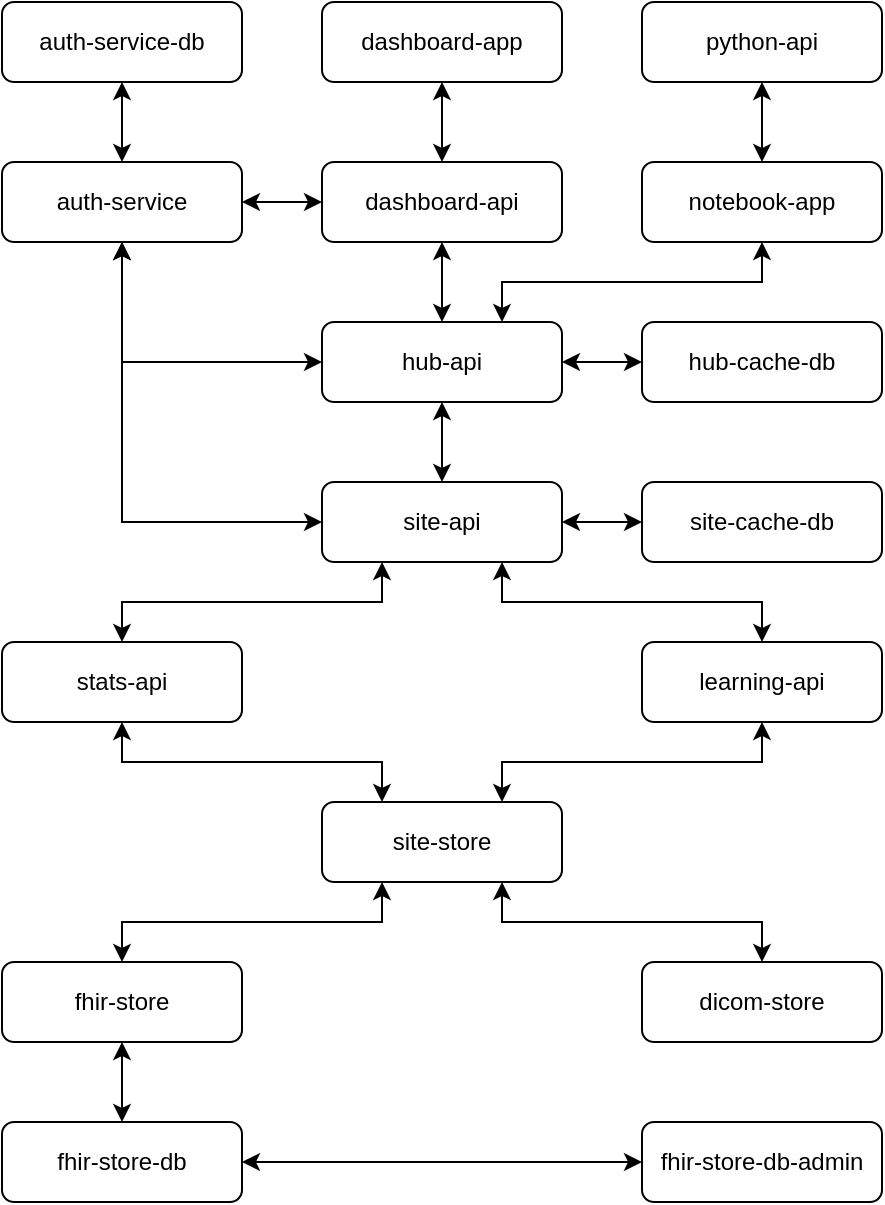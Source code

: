 <mxfile version="20.4.0" type="github">
  <diagram id="A6mGiJX77Anee0y3DD2L" name="Page-1">
    <mxGraphModel dx="911" dy="676" grid="1" gridSize="10" guides="1" tooltips="1" connect="1" arrows="1" fold="1" page="1" pageScale="1" pageWidth="5000" pageHeight="5000" math="0" shadow="0">
      <root>
        <mxCell id="0" />
        <mxCell id="1" parent="0" />
        <mxCell id="w7y_vHv0rKMgLHtO9g_5-16" style="edgeStyle=orthogonalEdgeStyle;rounded=0;orthogonalLoop=1;jettySize=auto;html=1;exitX=0.5;exitY=0;exitDx=0;exitDy=0;startArrow=classic;startFill=1;" edge="1" parent="1" source="w7y_vHv0rKMgLHtO9g_5-1" target="w7y_vHv0rKMgLHtO9g_5-15">
          <mxGeometry relative="1" as="geometry" />
        </mxCell>
        <mxCell id="w7y_vHv0rKMgLHtO9g_5-30" style="edgeStyle=orthogonalEdgeStyle;rounded=0;orthogonalLoop=1;jettySize=auto;html=1;exitX=1;exitY=0.5;exitDx=0;exitDy=0;startArrow=classic;startFill=1;" edge="1" parent="1" source="w7y_vHv0rKMgLHtO9g_5-1" target="w7y_vHv0rKMgLHtO9g_5-29">
          <mxGeometry relative="1" as="geometry" />
        </mxCell>
        <mxCell id="w7y_vHv0rKMgLHtO9g_5-50" style="edgeStyle=orthogonalEdgeStyle;rounded=0;orthogonalLoop=1;jettySize=auto;html=1;exitX=0.75;exitY=0;exitDx=0;exitDy=0;startArrow=classic;startFill=1;" edge="1" parent="1" source="w7y_vHv0rKMgLHtO9g_5-1" target="w7y_vHv0rKMgLHtO9g_5-49">
          <mxGeometry relative="1" as="geometry" />
        </mxCell>
        <mxCell id="w7y_vHv0rKMgLHtO9g_5-1" value="hub-api" style="rounded=1;whiteSpace=wrap;html=1;" vertex="1" parent="1">
          <mxGeometry x="280" y="200" width="120" height="40" as="geometry" />
        </mxCell>
        <mxCell id="w7y_vHv0rKMgLHtO9g_5-14" style="edgeStyle=orthogonalEdgeStyle;rounded=0;orthogonalLoop=1;jettySize=auto;html=1;exitX=0.5;exitY=0;exitDx=0;exitDy=0;startArrow=classic;startFill=1;" edge="1" parent="1" source="w7y_vHv0rKMgLHtO9g_5-4" target="w7y_vHv0rKMgLHtO9g_5-1">
          <mxGeometry relative="1" as="geometry" />
        </mxCell>
        <mxCell id="w7y_vHv0rKMgLHtO9g_5-31" style="edgeStyle=orthogonalEdgeStyle;rounded=0;orthogonalLoop=1;jettySize=auto;html=1;exitX=0.25;exitY=1;exitDx=0;exitDy=0;entryX=0.5;entryY=0;entryDx=0;entryDy=0;startArrow=classic;startFill=1;" edge="1" parent="1" source="w7y_vHv0rKMgLHtO9g_5-4" target="w7y_vHv0rKMgLHtO9g_5-6">
          <mxGeometry relative="1" as="geometry" />
        </mxCell>
        <mxCell id="w7y_vHv0rKMgLHtO9g_5-32" style="edgeStyle=orthogonalEdgeStyle;rounded=0;orthogonalLoop=1;jettySize=auto;html=1;exitX=0.75;exitY=1;exitDx=0;exitDy=0;startArrow=classic;startFill=1;" edge="1" parent="1" source="w7y_vHv0rKMgLHtO9g_5-4" target="w7y_vHv0rKMgLHtO9g_5-7">
          <mxGeometry relative="1" as="geometry" />
        </mxCell>
        <mxCell id="w7y_vHv0rKMgLHtO9g_5-33" style="edgeStyle=orthogonalEdgeStyle;rounded=0;orthogonalLoop=1;jettySize=auto;html=1;exitX=1;exitY=0.5;exitDx=0;exitDy=0;startArrow=classic;startFill=1;" edge="1" parent="1" source="w7y_vHv0rKMgLHtO9g_5-4" target="w7y_vHv0rKMgLHtO9g_5-8">
          <mxGeometry relative="1" as="geometry" />
        </mxCell>
        <mxCell id="w7y_vHv0rKMgLHtO9g_5-4" value="site-api" style="rounded=1;whiteSpace=wrap;html=1;" vertex="1" parent="1">
          <mxGeometry x="280" y="280" width="120" height="40" as="geometry" />
        </mxCell>
        <mxCell id="w7y_vHv0rKMgLHtO9g_5-6" value="stats-api" style="rounded=1;whiteSpace=wrap;html=1;" vertex="1" parent="1">
          <mxGeometry x="120" y="360" width="120" height="40" as="geometry" />
        </mxCell>
        <mxCell id="w7y_vHv0rKMgLHtO9g_5-7" value="learning-api" style="rounded=1;whiteSpace=wrap;html=1;" vertex="1" parent="1">
          <mxGeometry x="440" y="360" width="120" height="40" as="geometry" />
        </mxCell>
        <mxCell id="w7y_vHv0rKMgLHtO9g_5-8" value="site-cache-db" style="rounded=1;whiteSpace=wrap;html=1;" vertex="1" parent="1">
          <mxGeometry x="440" y="280" width="120" height="40" as="geometry" />
        </mxCell>
        <mxCell id="w7y_vHv0rKMgLHtO9g_5-18" style="edgeStyle=orthogonalEdgeStyle;rounded=0;orthogonalLoop=1;jettySize=auto;html=1;exitX=0.5;exitY=0;exitDx=0;exitDy=0;startArrow=classic;startFill=1;" edge="1" parent="1" source="w7y_vHv0rKMgLHtO9g_5-15" target="w7y_vHv0rKMgLHtO9g_5-17">
          <mxGeometry relative="1" as="geometry" />
        </mxCell>
        <mxCell id="w7y_vHv0rKMgLHtO9g_5-15" value="dashboard-api" style="rounded=1;whiteSpace=wrap;html=1;" vertex="1" parent="1">
          <mxGeometry x="280" y="120" width="120" height="40" as="geometry" />
        </mxCell>
        <mxCell id="w7y_vHv0rKMgLHtO9g_5-17" value="dashboard-app" style="rounded=1;whiteSpace=wrap;html=1;" vertex="1" parent="1">
          <mxGeometry x="280" y="40" width="120" height="40" as="geometry" />
        </mxCell>
        <mxCell id="w7y_vHv0rKMgLHtO9g_5-21" style="edgeStyle=orthogonalEdgeStyle;rounded=0;orthogonalLoop=1;jettySize=auto;html=1;exitX=0.5;exitY=0;exitDx=0;exitDy=0;entryX=0.5;entryY=1;entryDx=0;entryDy=0;startArrow=classic;startFill=1;" edge="1" parent="1" source="w7y_vHv0rKMgLHtO9g_5-19" target="w7y_vHv0rKMgLHtO9g_5-20">
          <mxGeometry relative="1" as="geometry" />
        </mxCell>
        <mxCell id="w7y_vHv0rKMgLHtO9g_5-44" style="edgeStyle=orthogonalEdgeStyle;rounded=0;orthogonalLoop=1;jettySize=auto;html=1;exitX=0.5;exitY=1;exitDx=0;exitDy=0;entryX=0;entryY=0.5;entryDx=0;entryDy=0;startArrow=classic;startFill=1;" edge="1" parent="1" source="w7y_vHv0rKMgLHtO9g_5-19" target="w7y_vHv0rKMgLHtO9g_5-4">
          <mxGeometry relative="1" as="geometry" />
        </mxCell>
        <mxCell id="w7y_vHv0rKMgLHtO9g_5-52" style="edgeStyle=orthogonalEdgeStyle;rounded=0;orthogonalLoop=1;jettySize=auto;html=1;exitX=1;exitY=0.5;exitDx=0;exitDy=0;startArrow=classic;startFill=1;" edge="1" parent="1" source="w7y_vHv0rKMgLHtO9g_5-19" target="w7y_vHv0rKMgLHtO9g_5-15">
          <mxGeometry relative="1" as="geometry" />
        </mxCell>
        <mxCell id="w7y_vHv0rKMgLHtO9g_5-54" style="edgeStyle=orthogonalEdgeStyle;rounded=0;orthogonalLoop=1;jettySize=auto;html=1;exitX=0.5;exitY=1;exitDx=0;exitDy=0;entryX=0;entryY=0.5;entryDx=0;entryDy=0;startArrow=classic;startFill=1;" edge="1" parent="1" source="w7y_vHv0rKMgLHtO9g_5-19" target="w7y_vHv0rKMgLHtO9g_5-1">
          <mxGeometry relative="1" as="geometry" />
        </mxCell>
        <mxCell id="w7y_vHv0rKMgLHtO9g_5-19" value="auth-service" style="rounded=1;whiteSpace=wrap;html=1;" vertex="1" parent="1">
          <mxGeometry x="120" y="120" width="120" height="40" as="geometry" />
        </mxCell>
        <mxCell id="w7y_vHv0rKMgLHtO9g_5-20" value="auth-service-db" style="rounded=1;whiteSpace=wrap;html=1;" vertex="1" parent="1">
          <mxGeometry x="120" y="40" width="120" height="40" as="geometry" />
        </mxCell>
        <mxCell id="w7y_vHv0rKMgLHtO9g_5-29" value="hub-cache-db" style="rounded=1;whiteSpace=wrap;html=1;" vertex="1" parent="1">
          <mxGeometry x="440" y="200" width="120" height="40" as="geometry" />
        </mxCell>
        <mxCell id="w7y_vHv0rKMgLHtO9g_5-43" style="edgeStyle=orthogonalEdgeStyle;rounded=0;orthogonalLoop=1;jettySize=auto;html=1;exitX=0.5;exitY=1;exitDx=0;exitDy=0;startArrow=classic;startFill=1;" edge="1" parent="1" source="w7y_vHv0rKMgLHtO9g_5-34" target="w7y_vHv0rKMgLHtO9g_5-35">
          <mxGeometry relative="1" as="geometry" />
        </mxCell>
        <mxCell id="w7y_vHv0rKMgLHtO9g_5-34" value="fhir-store" style="rounded=1;whiteSpace=wrap;html=1;" vertex="1" parent="1">
          <mxGeometry x="120" y="520" width="120" height="40" as="geometry" />
        </mxCell>
        <mxCell id="w7y_vHv0rKMgLHtO9g_5-46" style="edgeStyle=orthogonalEdgeStyle;rounded=0;orthogonalLoop=1;jettySize=auto;html=1;exitX=1;exitY=0.5;exitDx=0;exitDy=0;startArrow=classic;startFill=1;" edge="1" parent="1" source="w7y_vHv0rKMgLHtO9g_5-35" target="w7y_vHv0rKMgLHtO9g_5-45">
          <mxGeometry relative="1" as="geometry" />
        </mxCell>
        <mxCell id="w7y_vHv0rKMgLHtO9g_5-35" value="fhir-store-db" style="rounded=1;whiteSpace=wrap;html=1;" vertex="1" parent="1">
          <mxGeometry x="120" y="600" width="120" height="40" as="geometry" />
        </mxCell>
        <mxCell id="w7y_vHv0rKMgLHtO9g_5-38" style="edgeStyle=orthogonalEdgeStyle;rounded=0;orthogonalLoop=1;jettySize=auto;html=1;exitX=0.25;exitY=0;exitDx=0;exitDy=0;startArrow=classic;startFill=1;" edge="1" parent="1" source="w7y_vHv0rKMgLHtO9g_5-37" target="w7y_vHv0rKMgLHtO9g_5-6">
          <mxGeometry relative="1" as="geometry" />
        </mxCell>
        <mxCell id="w7y_vHv0rKMgLHtO9g_5-39" style="edgeStyle=orthogonalEdgeStyle;rounded=0;orthogonalLoop=1;jettySize=auto;html=1;exitX=0.75;exitY=0;exitDx=0;exitDy=0;startArrow=classic;startFill=1;" edge="1" parent="1" source="w7y_vHv0rKMgLHtO9g_5-37" target="w7y_vHv0rKMgLHtO9g_5-7">
          <mxGeometry relative="1" as="geometry" />
        </mxCell>
        <mxCell id="w7y_vHv0rKMgLHtO9g_5-40" style="edgeStyle=orthogonalEdgeStyle;rounded=0;orthogonalLoop=1;jettySize=auto;html=1;exitX=0.25;exitY=1;exitDx=0;exitDy=0;startArrow=classic;startFill=1;" edge="1" parent="1" source="w7y_vHv0rKMgLHtO9g_5-37" target="w7y_vHv0rKMgLHtO9g_5-34">
          <mxGeometry relative="1" as="geometry" />
        </mxCell>
        <mxCell id="w7y_vHv0rKMgLHtO9g_5-42" style="edgeStyle=orthogonalEdgeStyle;rounded=0;orthogonalLoop=1;jettySize=auto;html=1;exitX=0.75;exitY=1;exitDx=0;exitDy=0;startArrow=classic;startFill=1;" edge="1" parent="1" source="w7y_vHv0rKMgLHtO9g_5-37" target="w7y_vHv0rKMgLHtO9g_5-41">
          <mxGeometry relative="1" as="geometry" />
        </mxCell>
        <mxCell id="w7y_vHv0rKMgLHtO9g_5-37" value="site-store" style="rounded=1;whiteSpace=wrap;html=1;" vertex="1" parent="1">
          <mxGeometry x="280" y="440" width="120" height="40" as="geometry" />
        </mxCell>
        <mxCell id="w7y_vHv0rKMgLHtO9g_5-41" value="dicom-store" style="rounded=1;whiteSpace=wrap;html=1;" vertex="1" parent="1">
          <mxGeometry x="440" y="520" width="120" height="40" as="geometry" />
        </mxCell>
        <mxCell id="w7y_vHv0rKMgLHtO9g_5-45" value="fhir-store-db-admin" style="rounded=1;whiteSpace=wrap;html=1;" vertex="1" parent="1">
          <mxGeometry x="440" y="600" width="120" height="40" as="geometry" />
        </mxCell>
        <mxCell id="w7y_vHv0rKMgLHtO9g_5-49" value="notebook-app" style="rounded=1;whiteSpace=wrap;html=1;" vertex="1" parent="1">
          <mxGeometry x="440" y="120" width="120" height="40" as="geometry" />
        </mxCell>
        <mxCell id="w7y_vHv0rKMgLHtO9g_5-56" style="edgeStyle=orthogonalEdgeStyle;rounded=0;orthogonalLoop=1;jettySize=auto;html=1;exitX=0.5;exitY=1;exitDx=0;exitDy=0;startArrow=classic;startFill=1;" edge="1" parent="1" source="w7y_vHv0rKMgLHtO9g_5-55" target="w7y_vHv0rKMgLHtO9g_5-49">
          <mxGeometry relative="1" as="geometry" />
        </mxCell>
        <mxCell id="w7y_vHv0rKMgLHtO9g_5-55" value="python-api" style="rounded=1;whiteSpace=wrap;html=1;" vertex="1" parent="1">
          <mxGeometry x="440" y="40" width="120" height="40" as="geometry" />
        </mxCell>
      </root>
    </mxGraphModel>
  </diagram>
</mxfile>

